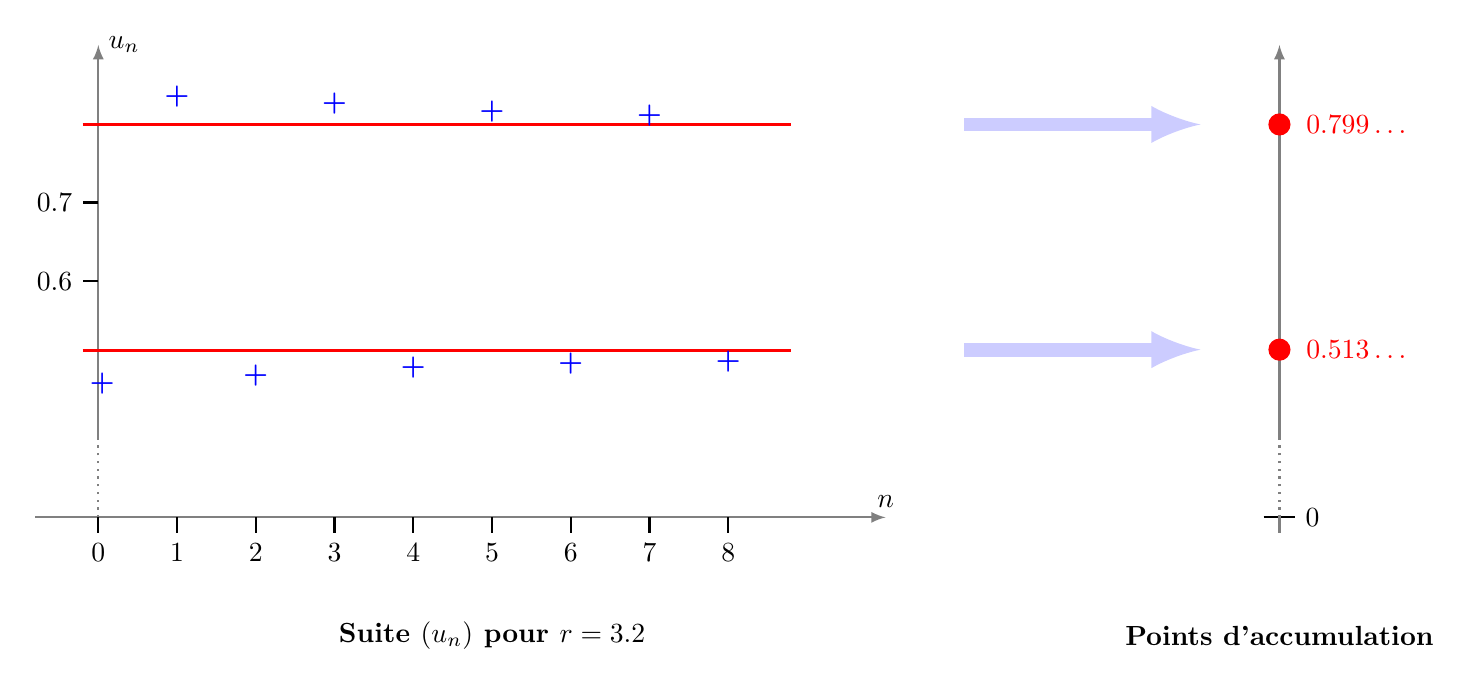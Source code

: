 \begin{tikzpicture}[thick,>=stealth]

\draw[->,>=latex,thick,gray] (-0.8,0) -- (10,0) node[above,black]{$n$};
\draw[->,>=latex,thick,gray] (0,1) -- (0,6) node[right,black]{$u_n$};

\draw[dotted,thick,gray] (0,0)--++(0,1);
% 
% \draw[red, thick, densely dashed] (-0.8,2.2) node[ left] {$\ell$} -- (7,2.2);
% \draw[red, thin] (-0.8,2.6) node[ left] {$\ell+\epsilon$} -- (7,2.6);


\draw[red] (-0.2,7.99-3) -- ++(9,0);
\draw[red] (-0.2,5.12-3) -- ++(9,0);



 \node[blue] at (0.05,4.7-3) {\bf +};
 \draw (0,0)--(0,-0.2) node[below]{$0$};


\foreach \x/\y in {1/8.35,2/4.8,3/8.25,4/4.90,5/8.15,6/4.95,7/8.10,8/4.98}{
  \node[blue] at (\x,\y-3) {\bf +};
 \draw (\x,0)--(\x,-0.2) node[below]{$\x$};
}
 \draw (0,6-3)--(-0.2,6-3) node[left]{$0.6$};
 \draw (0,7-3)--(-0.2,7-3) node[left]{$0.7$};

% 0.5, 0.125, 0.055, 0.026, 0.013, 0.006, 0.003, 0.002, 0.001, 0.0

\begin{scope}[xshift=15cm]
\draw[->,>=latex,thick,gray] (0,1) -- (0,6); % node[left,black]{$u_n$};
\fill[red] (0,5.13-3) circle (4pt) node[right=6pt]{$0.513\ldots$};
\fill[red] (0,7.99-3) circle (4pt) node[right=6pt]{$0.799\ldots$};
\draw (-0.2,0)--(0.2,0) node[right]{$0$};
\draw[dotted,thick,gray] (0,0)--++(0,1);
\draw[thick,gray] (0,0) -- (0,-0.2);
\end{scope}

\draw [->,>=latex,blue!20,ultra thick,line width=5] (11,5.13-3) to ++(3,0);
\draw [->,>=latex,blue!20,ultra thick,line width=5] (11,7.99-3) to ++(3,0);


\node at (5,-1.5) {\bf Suite $(u_n)$ pour $r=3.2$};
\node at (15,-1.5) {\bf Points d'accumulation};
\end{tikzpicture} 
